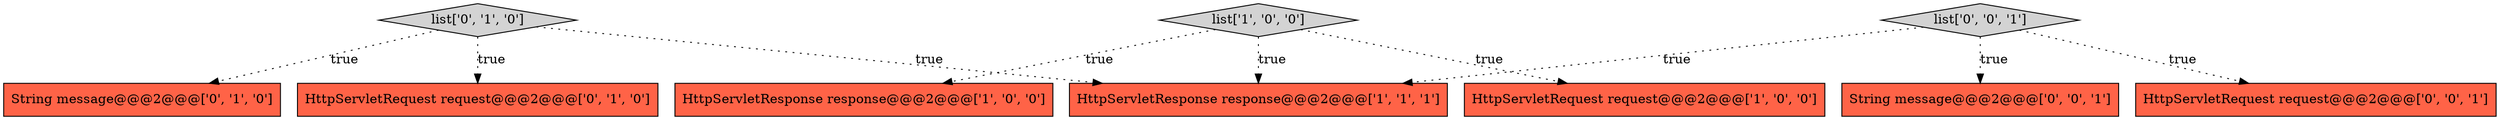 digraph {
5 [style = filled, label = "String message@@@2@@@['0', '1', '0']", fillcolor = tomato, shape = box image = "AAA0AAABBB2BBB"];
6 [style = filled, label = "list['0', '1', '0']", fillcolor = lightgray, shape = diamond image = "AAA0AAABBB2BBB"];
4 [style = filled, label = "HttpServletRequest request@@@2@@@['0', '1', '0']", fillcolor = tomato, shape = box image = "AAA0AAABBB2BBB"];
1 [style = filled, label = "HttpServletRequest request@@@2@@@['1', '0', '0']", fillcolor = tomato, shape = box image = "AAA0AAABBB1BBB"];
8 [style = filled, label = "String message@@@2@@@['0', '0', '1']", fillcolor = tomato, shape = box image = "AAA0AAABBB3BBB"];
7 [style = filled, label = "HttpServletRequest request@@@2@@@['0', '0', '1']", fillcolor = tomato, shape = box image = "AAA0AAABBB3BBB"];
0 [style = filled, label = "HttpServletResponse response@@@2@@@['1', '0', '0']", fillcolor = tomato, shape = box image = "AAA0AAABBB1BBB"];
2 [style = filled, label = "list['1', '0', '0']", fillcolor = lightgray, shape = diamond image = "AAA0AAABBB1BBB"];
9 [style = filled, label = "list['0', '0', '1']", fillcolor = lightgray, shape = diamond image = "AAA0AAABBB3BBB"];
3 [style = filled, label = "HttpServletResponse response@@@2@@@['1', '1', '1']", fillcolor = tomato, shape = box image = "AAA0AAABBB1BBB"];
2->1 [style = dotted, label="true"];
6->5 [style = dotted, label="true"];
6->4 [style = dotted, label="true"];
9->3 [style = dotted, label="true"];
9->8 [style = dotted, label="true"];
2->0 [style = dotted, label="true"];
2->3 [style = dotted, label="true"];
6->3 [style = dotted, label="true"];
9->7 [style = dotted, label="true"];
}
